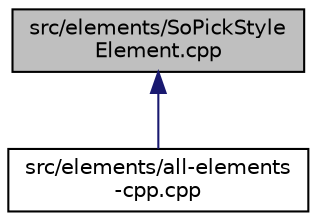 digraph "src/elements/SoPickStyleElement.cpp"
{
 // LATEX_PDF_SIZE
  edge [fontname="Helvetica",fontsize="10",labelfontname="Helvetica",labelfontsize="10"];
  node [fontname="Helvetica",fontsize="10",shape=record];
  Node1 [label="src/elements/SoPickStyle\lElement.cpp",height=0.2,width=0.4,color="black", fillcolor="grey75", style="filled", fontcolor="black",tooltip=" "];
  Node1 -> Node2 [dir="back",color="midnightblue",fontsize="10",style="solid",fontname="Helvetica"];
  Node2 [label="src/elements/all-elements\l-cpp.cpp",height=0.2,width=0.4,color="black", fillcolor="white", style="filled",URL="$all-elements-cpp_8cpp.html",tooltip=" "];
}
